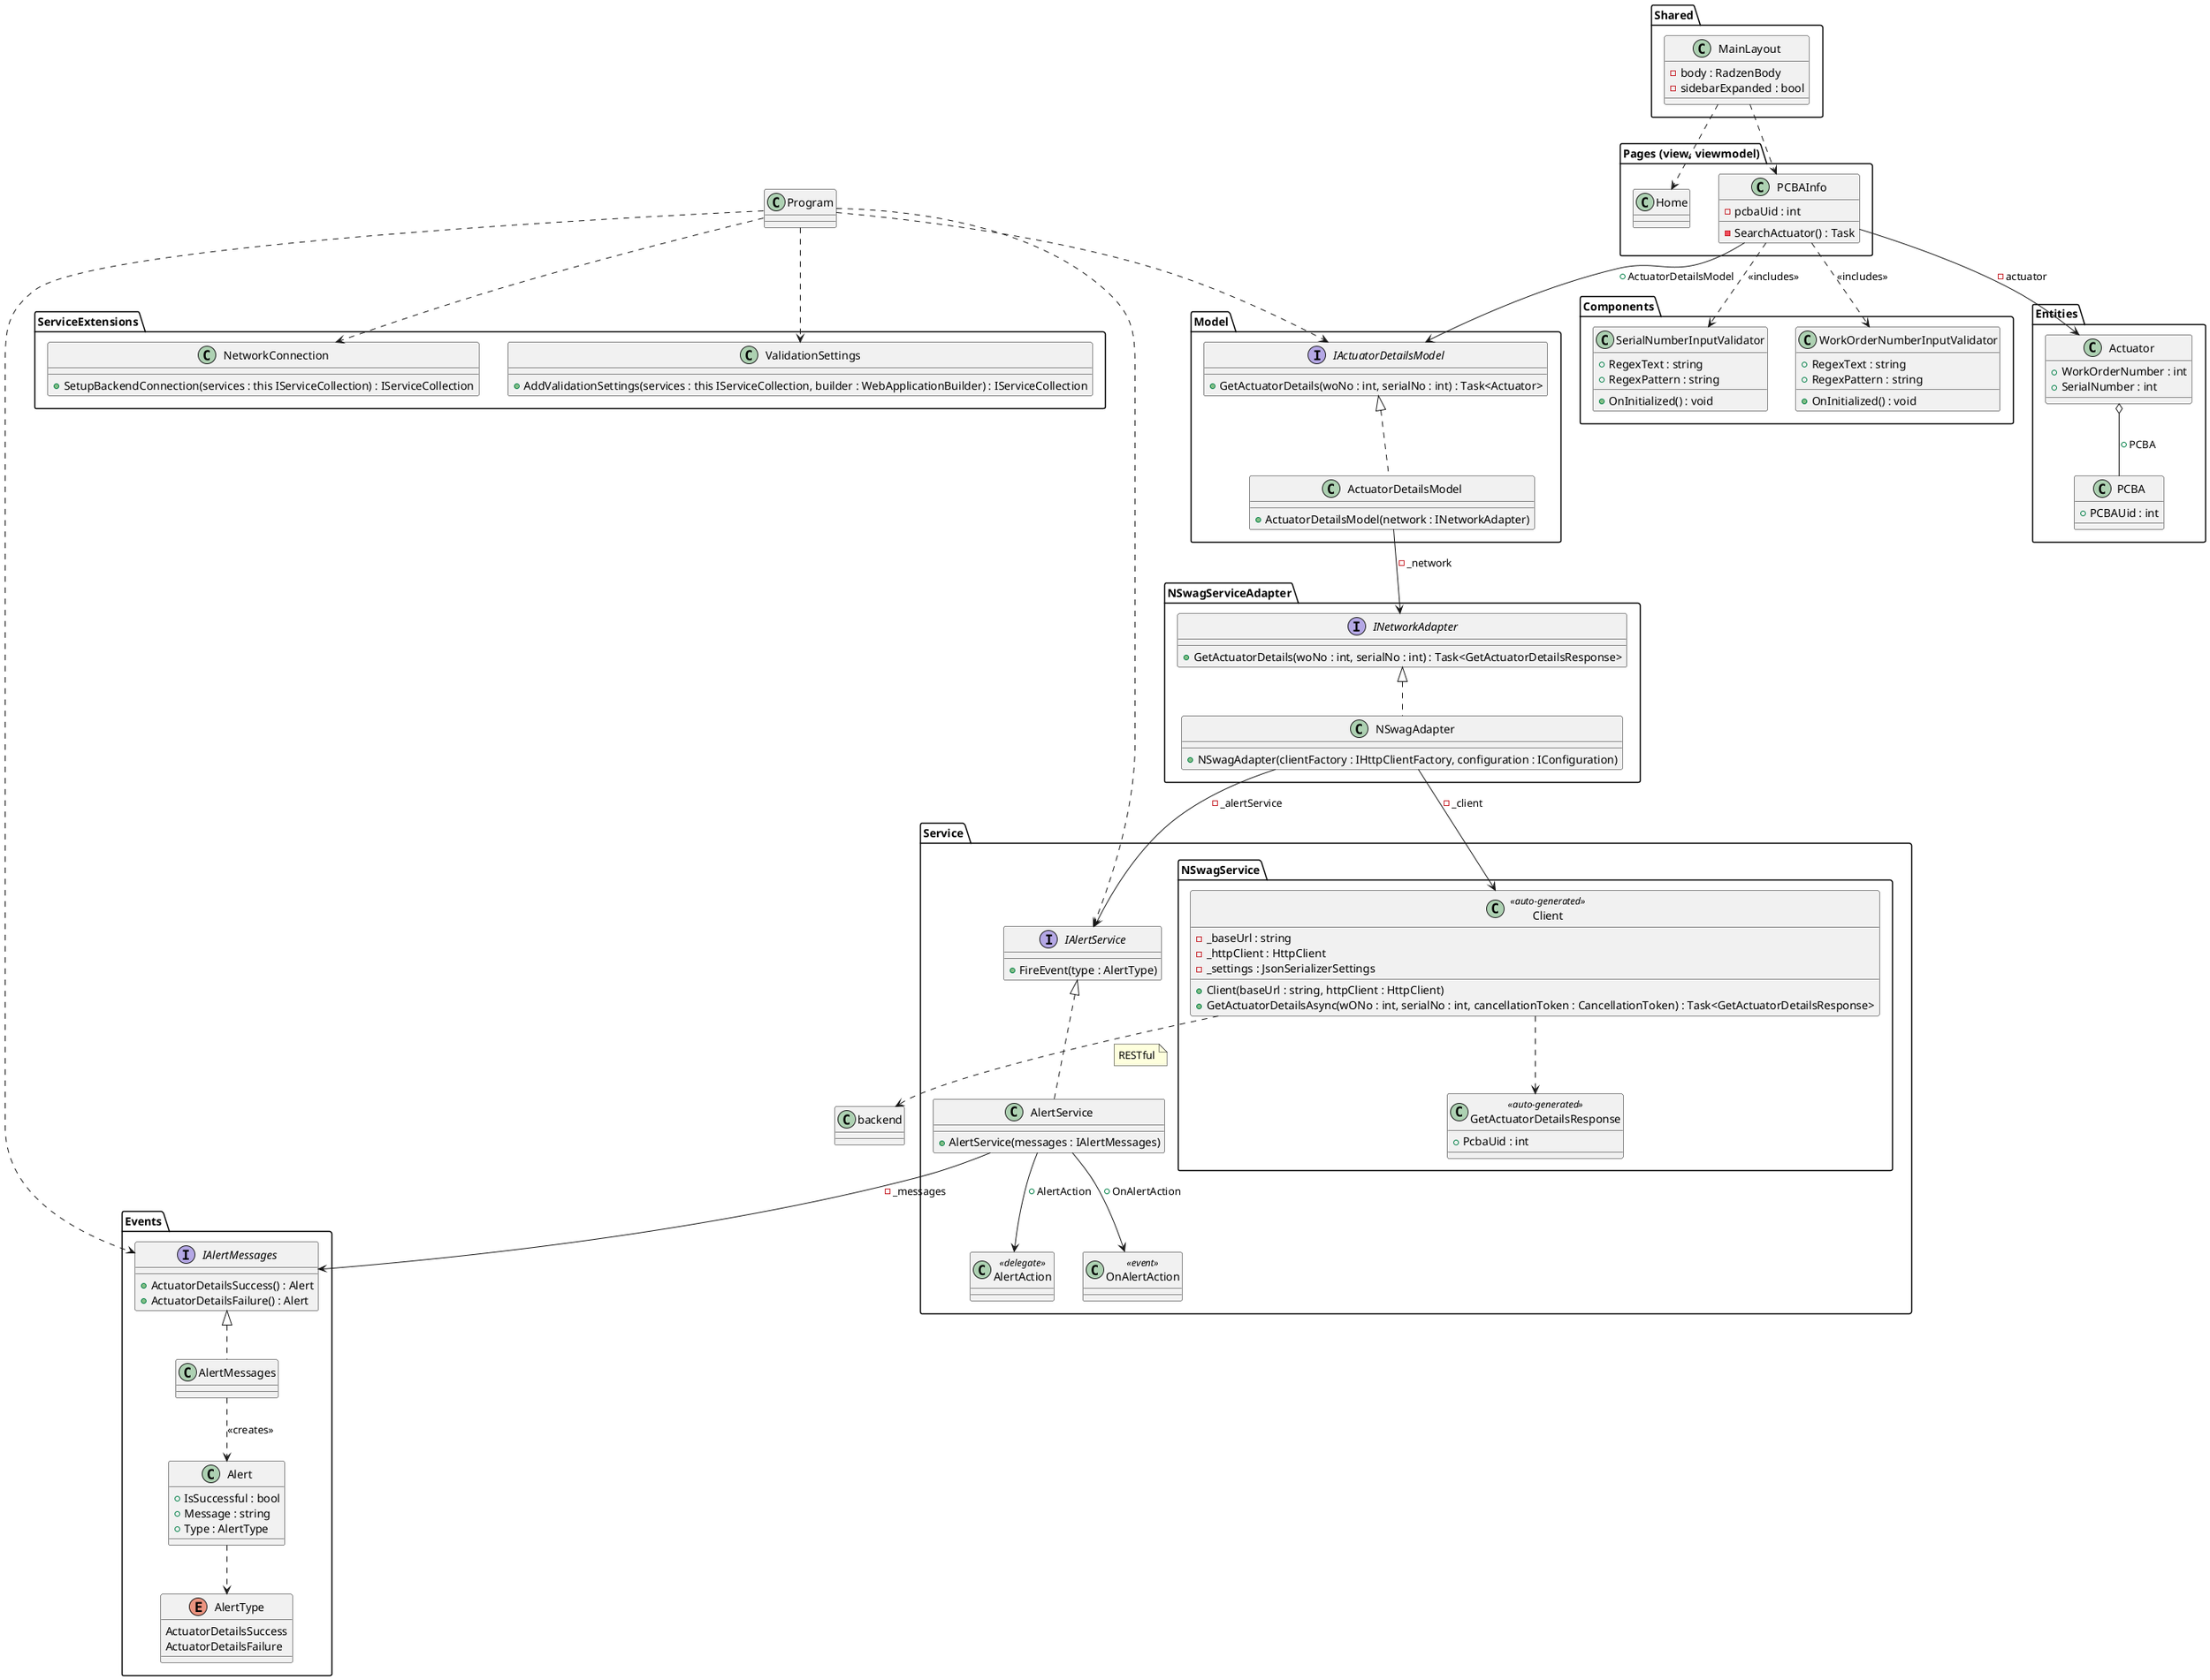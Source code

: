@startuml

class Program {
    
}

package "ServiceExtensions" {
    class NetworkConnection {
        +SetupBackendConnection(services : this IServiceCollection) : IServiceCollection
    }
    class ValidationSettings {
        +AddValidationSettings(services : this IServiceCollection, builder : WebApplicationBuilder) : IServiceCollection
    }
}

Program ..> NetworkConnection
Program ..> ValidationSettings

package "Shared" {
    class MainLayout {
    -body : RadzenBody
    -sidebarExpanded : bool
    }
}

package "Pages (view, viewmodel)" {
    class Home {}
    class PCBAInfo {
        -pcbaUid : int
        -SearchActuator() : Task
    }
}

MainLayout ..> PCBAInfo
MainLayout ..> Home

package "Components" {
    class SerialNumberInputValidator {
        +RegexText : string
        +RegexPattern : string
        +OnInitialized() : void
    }
    
    class WorkOrderNumberInputValidator {
        +RegexText : string
        +RegexPattern : string
        +OnInitialized() : void
    }
}

package "Entities" {
    class Actuator {
        +WorkOrderNumber : int
        +SerialNumber : int
    }
    
    class PCBA {
        +PCBAUid : int
    }
    
    Actuator o-- PCBA : +PCBA
}

package "Model" {
    interface IActuatorDetailsModel {
        +GetActuatorDetails(woNo : int, serialNo : int) : Task<Actuator>
    }
    
    class ActuatorDetailsModel {
        +ActuatorDetailsModel(network : INetworkAdapter)
    }
    
    IActuatorDetailsModel <|.. ActuatorDetailsModel
}

package "NSwagServiceAdapter" {
    interface INetworkAdapter {
        +GetActuatorDetails(woNo : int, serialNo : int) : Task<GetActuatorDetailsResponse>
    }
    
    class NSwagAdapter {
        +NSwagAdapter(clientFactory : IHttpClientFactory, configuration : IConfiguration)
    }
    
    INetworkAdapter <|.. NSwagAdapter
}

package "Service" {
    package "NSwagService" {
        class Client <<auto-generated>> {
            -_baseUrl : string
            -_httpClient : HttpClient
            -_settings : JsonSerializerSettings      
            +Client(baseUrl : string, httpClient : HttpClient) 
            +GetActuatorDetailsAsync(wONo : int, serialNo : int, cancellationToken : CancellationToken) : Task<GetActuatorDetailsResponse>
        }
        
        class GetActuatorDetailsResponse <<auto-generated>> {
            +PcbaUid : int
        }
        
        Client ..> GetActuatorDetailsResponse
    }
    
    interface IAlertService {
        +FireEvent(type : AlertType)
    }
    
    class AlertService {
        +AlertService(messages : IAlertMessages)
    }
    
    IAlertService <|.. AlertService
    
    class AlertAction <<delegate>> {}
    class OnAlertAction <<event>> {}
    
    AlertService --> AlertAction : +AlertAction
    AlertService --> OnAlertAction : +OnAlertAction
}

package "Events" {
    interface IAlertMessages {
        +ActuatorDetailsSuccess() : Alert
        +ActuatorDetailsFailure() : Alert
    }
    
    class AlertMessages {
    }
    
    IAlertMessages <|.. AlertMessages
    
    class Alert {
        +IsSuccessful : bool
        +Message : string
        +Type : AlertType
    }
    
    enum AlertType {
        ActuatorDetailsSuccess
        ActuatorDetailsFailure
    }
    
    Alert ..> AlertType
    AlertMessages ..> Alert : <<creates>>
}

PCBAInfo --> Actuator : -actuator
PCBAInfo --> IActuatorDetailsModel : +ActuatorDetailsModel
PCBAInfo ..> SerialNumberInputValidator : <<includes>>
PCBAInfo ..> WorkOrderNumberInputValidator : <<includes>>
ActuatorDetailsModel --> INetworkAdapter : -_network
NSwagAdapter --> Client : -_client
AlertService --> Events.IAlertMessages : -_messages
NSwagAdapter --> IAlertService : -_alertService
Client ..> backend
note right on link
    RESTful
end note
Program ..> IActuatorDetailsModel
Program ..> IAlertMessages
Program ..> IAlertService

@enduml